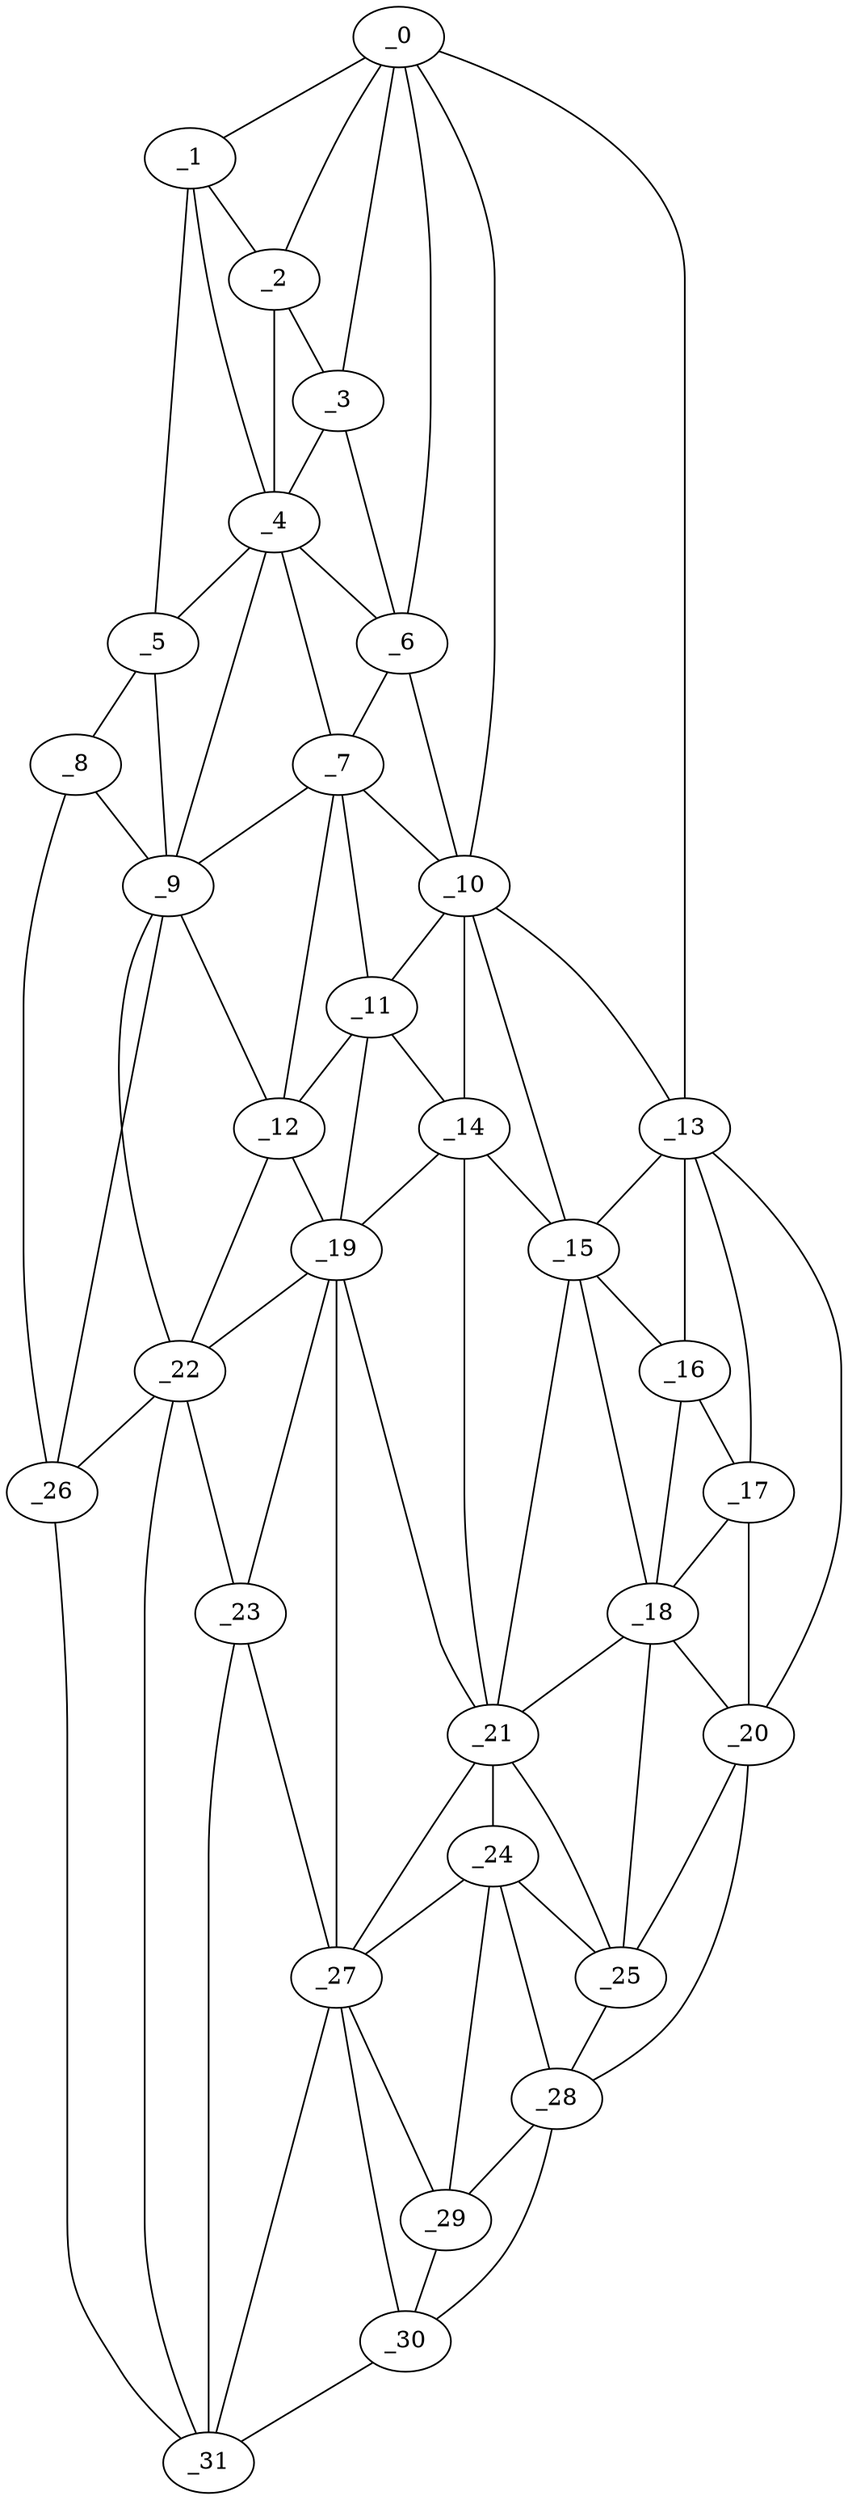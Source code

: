 graph "obj58__240.gxl" {
	_0	 [x=20,
		y=62];
	_1	 [x=30,
		y=16];
	_0 -- _1	 [valence=1];
	_2	 [x=31,
		y=43];
	_0 -- _2	 [valence=1];
	_3	 [x=38,
		y=47];
	_0 -- _3	 [valence=2];
	_6	 [x=51,
		y=52];
	_0 -- _6	 [valence=2];
	_10	 [x=68,
		y=73];
	_0 -- _10	 [valence=2];
	_13	 [x=74,
		y=98];
	_0 -- _13	 [valence=1];
	_1 -- _2	 [valence=1];
	_4	 [x=39,
		y=30];
	_1 -- _4	 [valence=2];
	_5	 [x=50,
		y=6];
	_1 -- _5	 [valence=1];
	_2 -- _3	 [valence=2];
	_2 -- _4	 [valence=2];
	_3 -- _4	 [valence=2];
	_3 -- _6	 [valence=2];
	_4 -- _5	 [valence=1];
	_4 -- _6	 [valence=2];
	_7	 [x=55,
		y=51];
	_4 -- _7	 [valence=2];
	_9	 [x=62,
		y=16];
	_4 -- _9	 [valence=2];
	_8	 [x=58,
		y=6];
	_5 -- _8	 [valence=1];
	_5 -- _9	 [valence=1];
	_6 -- _7	 [valence=1];
	_6 -- _10	 [valence=2];
	_7 -- _9	 [valence=1];
	_7 -- _10	 [valence=2];
	_11	 [x=73,
		y=51];
	_7 -- _11	 [valence=2];
	_12	 [x=74,
		y=41];
	_7 -- _12	 [valence=2];
	_8 -- _9	 [valence=2];
	_26	 [x=105,
		y=18];
	_8 -- _26	 [valence=1];
	_9 -- _12	 [valence=1];
	_22	 [x=98,
		y=30];
	_9 -- _22	 [valence=2];
	_9 -- _26	 [valence=2];
	_10 -- _11	 [valence=2];
	_10 -- _13	 [valence=2];
	_14	 [x=77,
		y=67];
	_10 -- _14	 [valence=2];
	_15	 [x=82,
		y=87];
	_10 -- _15	 [valence=1];
	_11 -- _12	 [valence=1];
	_11 -- _14	 [valence=2];
	_19	 [x=91,
		y=49];
	_11 -- _19	 [valence=2];
	_12 -- _19	 [valence=1];
	_12 -- _22	 [valence=2];
	_13 -- _15	 [valence=2];
	_16	 [x=85,
		y=95];
	_13 -- _16	 [valence=1];
	_17	 [x=87,
		y=101];
	_13 -- _17	 [valence=2];
	_20	 [x=93,
		y=104];
	_13 -- _20	 [valence=1];
	_14 -- _15	 [valence=2];
	_14 -- _19	 [valence=2];
	_21	 [x=97,
		y=76];
	_14 -- _21	 [valence=1];
	_15 -- _16	 [valence=2];
	_18	 [x=90,
		y=93];
	_15 -- _18	 [valence=1];
	_15 -- _21	 [valence=2];
	_16 -- _17	 [valence=2];
	_16 -- _18	 [valence=1];
	_17 -- _18	 [valence=2];
	_17 -- _20	 [valence=2];
	_18 -- _20	 [valence=2];
	_18 -- _21	 [valence=2];
	_25	 [x=103,
		y=86];
	_18 -- _25	 [valence=2];
	_19 -- _21	 [valence=1];
	_19 -- _22	 [valence=2];
	_23	 [x=100,
		y=43];
	_19 -- _23	 [valence=1];
	_27	 [x=107,
		y=67];
	_19 -- _27	 [valence=2];
	_20 -- _25	 [valence=2];
	_28	 [x=111,
		y=82];
	_20 -- _28	 [valence=1];
	_24	 [x=101,
		y=77];
	_21 -- _24	 [valence=2];
	_21 -- _25	 [valence=1];
	_21 -- _27	 [valence=2];
	_22 -- _23	 [valence=1];
	_22 -- _26	 [valence=1];
	_31	 [x=117,
		y=53];
	_22 -- _31	 [valence=2];
	_23 -- _27	 [valence=2];
	_23 -- _31	 [valence=2];
	_24 -- _25	 [valence=2];
	_24 -- _27	 [valence=2];
	_24 -- _28	 [valence=1];
	_29	 [x=112,
		y=69];
	_24 -- _29	 [valence=2];
	_25 -- _28	 [valence=2];
	_26 -- _31	 [valence=1];
	_27 -- _29	 [valence=2];
	_30	 [x=116,
		y=64];
	_27 -- _30	 [valence=2];
	_27 -- _31	 [valence=1];
	_28 -- _29	 [valence=2];
	_28 -- _30	 [valence=1];
	_29 -- _30	 [valence=2];
	_30 -- _31	 [valence=1];
}
